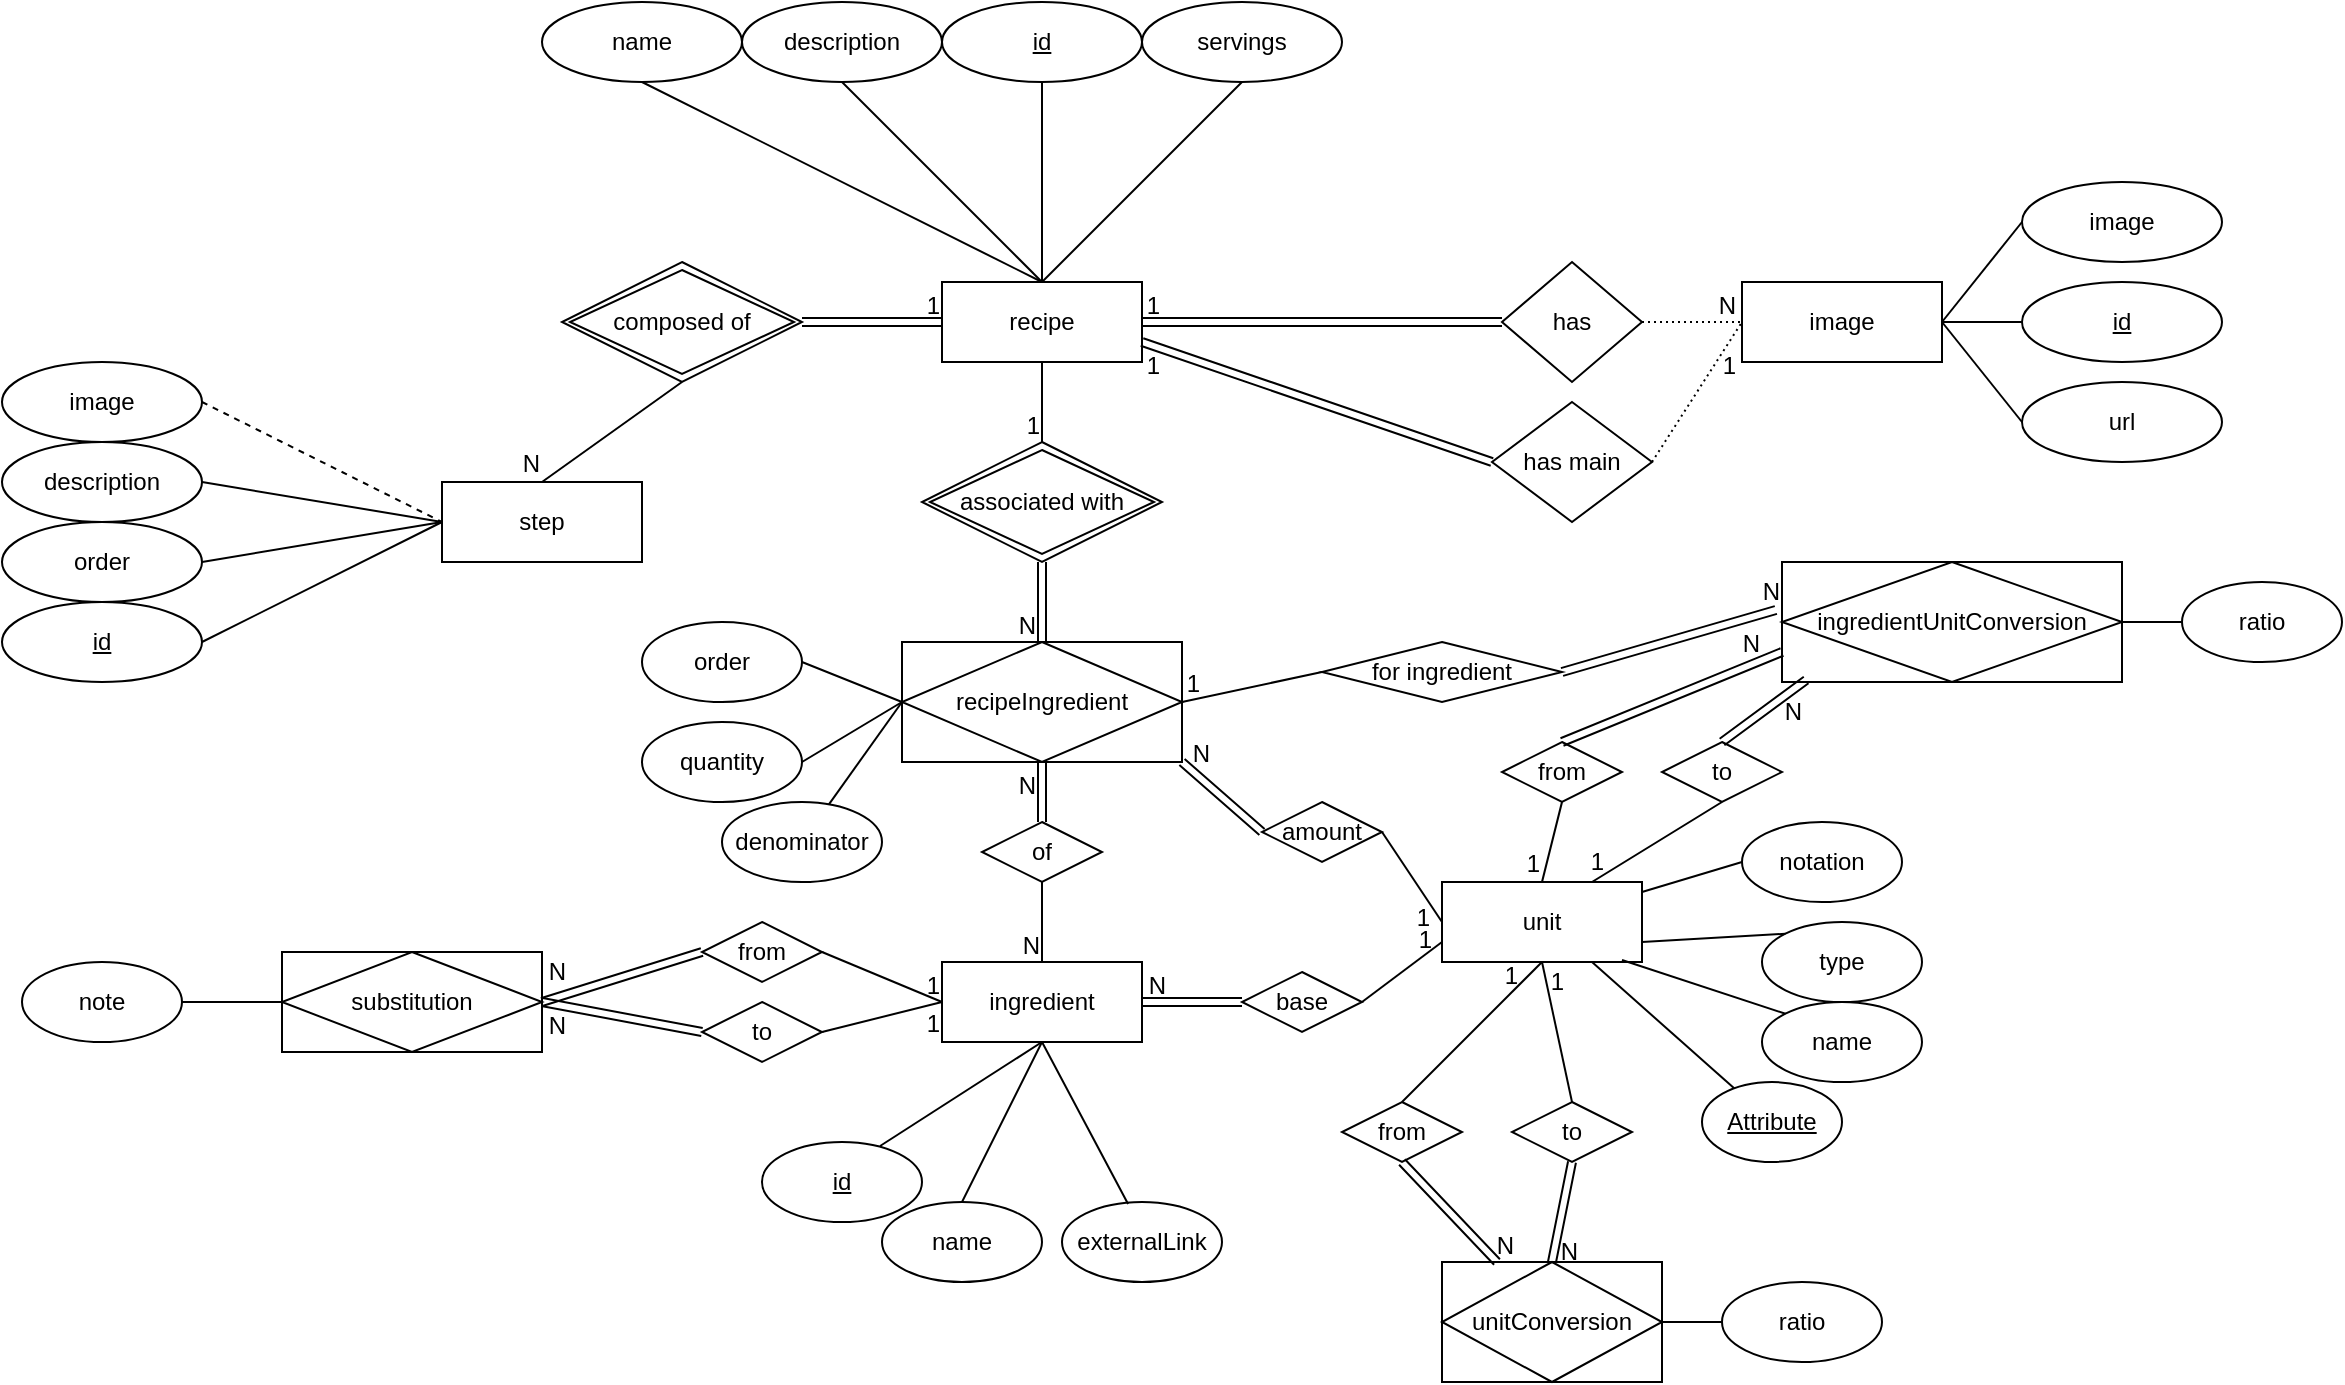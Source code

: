 <mxfile version="26.2.2">
  <diagram id="u3RRT80dR1bbB89RbjGX" name="Page-1">
    <mxGraphModel dx="1696" dy="905" grid="1" gridSize="10" guides="1" tooltips="1" connect="1" arrows="1" fold="1" page="1" pageScale="1" pageWidth="850" pageHeight="1100" math="0" shadow="0">
      <root>
        <mxCell id="0" />
        <mxCell id="1" parent="0" />
        <mxCell id="q-FQ51BrGOk8BAG4fuVD-1" value="recipe" style="whiteSpace=wrap;html=1;align=center;" parent="1" vertex="1">
          <mxGeometry x="350" y="530" width="100" height="40" as="geometry" />
        </mxCell>
        <mxCell id="q-FQ51BrGOk8BAG4fuVD-2" value="description" style="ellipse;whiteSpace=wrap;html=1;align=center;" parent="1" vertex="1">
          <mxGeometry x="250" y="390" width="100" height="40" as="geometry" />
        </mxCell>
        <mxCell id="q-FQ51BrGOk8BAG4fuVD-3" value="name" style="ellipse;whiteSpace=wrap;html=1;align=center;" parent="1" vertex="1">
          <mxGeometry x="150" y="390" width="100" height="40" as="geometry" />
        </mxCell>
        <mxCell id="q-FQ51BrGOk8BAG4fuVD-5" value="servings" style="ellipse;whiteSpace=wrap;html=1;align=center;" parent="1" vertex="1">
          <mxGeometry x="450" y="390" width="100" height="40" as="geometry" />
        </mxCell>
        <mxCell id="q-FQ51BrGOk8BAG4fuVD-6" value="id" style="ellipse;whiteSpace=wrap;html=1;align=center;fontStyle=4;" parent="1" vertex="1">
          <mxGeometry x="350" y="390" width="100" height="40" as="geometry" />
        </mxCell>
        <mxCell id="q-FQ51BrGOk8BAG4fuVD-8" value="" style="endArrow=none;html=1;rounded=0;exitX=0.5;exitY=0;exitDx=0;exitDy=0;entryX=0.5;entryY=1;entryDx=0;entryDy=0;" parent="1" source="q-FQ51BrGOk8BAG4fuVD-1" target="q-FQ51BrGOk8BAG4fuVD-5" edge="1">
          <mxGeometry width="50" height="50" relative="1" as="geometry">
            <mxPoint x="260" y="580" as="sourcePoint" />
            <mxPoint x="310" y="530" as="targetPoint" />
            <Array as="points" />
          </mxGeometry>
        </mxCell>
        <mxCell id="q-FQ51BrGOk8BAG4fuVD-10" value="" style="endArrow=none;html=1;rounded=0;exitX=0.5;exitY=0;exitDx=0;exitDy=0;entryX=0.5;entryY=1;entryDx=0;entryDy=0;" parent="1" source="q-FQ51BrGOk8BAG4fuVD-1" target="q-FQ51BrGOk8BAG4fuVD-2" edge="1">
          <mxGeometry width="50" height="50" relative="1" as="geometry">
            <mxPoint x="230" y="590" as="sourcePoint" />
            <mxPoint x="280" y="540" as="targetPoint" />
            <Array as="points" />
          </mxGeometry>
        </mxCell>
        <mxCell id="q-FQ51BrGOk8BAG4fuVD-11" value="" style="endArrow=none;html=1;rounded=0;entryX=0.5;entryY=0;entryDx=0;entryDy=0;exitX=0.5;exitY=1;exitDx=0;exitDy=0;" parent="1" source="q-FQ51BrGOk8BAG4fuVD-3" target="q-FQ51BrGOk8BAG4fuVD-1" edge="1">
          <mxGeometry width="50" height="50" relative="1" as="geometry">
            <mxPoint x="220" y="580" as="sourcePoint" />
            <mxPoint x="270" y="530" as="targetPoint" />
            <Array as="points" />
          </mxGeometry>
        </mxCell>
        <mxCell id="q-FQ51BrGOk8BAG4fuVD-12" value="" style="endArrow=none;html=1;rounded=0;exitX=0.5;exitY=0;exitDx=0;exitDy=0;entryX=0.5;entryY=1;entryDx=0;entryDy=0;" parent="1" source="q-FQ51BrGOk8BAG4fuVD-1" target="q-FQ51BrGOk8BAG4fuVD-6" edge="1">
          <mxGeometry width="50" height="50" relative="1" as="geometry">
            <mxPoint x="275" y="540" as="sourcePoint" />
            <mxPoint x="325" y="490" as="targetPoint" />
          </mxGeometry>
        </mxCell>
        <mxCell id="q-FQ51BrGOk8BAG4fuVD-14" value="recipeIngredient" style="shape=associativeEntity;whiteSpace=wrap;html=1;align=center;" parent="1" vertex="1">
          <mxGeometry x="330" y="710" width="140" height="60" as="geometry" />
        </mxCell>
        <mxCell id="q-FQ51BrGOk8BAG4fuVD-15" value="image" style="whiteSpace=wrap;html=1;align=center;" parent="1" vertex="1">
          <mxGeometry x="750" y="530" width="100" height="40" as="geometry" />
        </mxCell>
        <mxCell id="q-FQ51BrGOk8BAG4fuVD-16" value="step" style="whiteSpace=wrap;html=1;align=center;" parent="1" vertex="1">
          <mxGeometry x="100" y="630" width="100" height="40" as="geometry" />
        </mxCell>
        <mxCell id="v2s76FwwyN8y3F1v5Ubx-1" value="has" style="shape=rhombus;perimeter=rhombusPerimeter;whiteSpace=wrap;html=1;align=center;" parent="1" vertex="1">
          <mxGeometry x="630" y="520" width="70" height="60" as="geometry" />
        </mxCell>
        <mxCell id="v2s76FwwyN8y3F1v5Ubx-2" value="associated with" style="shape=rhombus;double=1;perimeter=rhombusPerimeter;whiteSpace=wrap;html=1;align=center;" parent="1" vertex="1">
          <mxGeometry x="340" y="610" width="120" height="60" as="geometry" />
        </mxCell>
        <mxCell id="v2s76FwwyN8y3F1v5Ubx-4" value="" style="endArrow=none;html=1;rounded=0;entryX=0.5;entryY=1;entryDx=0;entryDy=0;shape=link;exitX=1;exitY=0.5;exitDx=0;exitDy=0;" parent="1" source="ayf5oY_DZqCad5na6r6D-9" edge="1">
          <mxGeometry relative="1" as="geometry">
            <mxPoint x="160" y="520" as="sourcePoint" />
            <mxPoint x="350" y="550" as="targetPoint" />
            <Array as="points" />
          </mxGeometry>
        </mxCell>
        <mxCell id="v2s76FwwyN8y3F1v5Ubx-5" value="1" style="resizable=0;html=1;whiteSpace=wrap;align=right;verticalAlign=bottom;" parent="v2s76FwwyN8y3F1v5Ubx-4" connectable="0" vertex="1">
          <mxGeometry x="1" relative="1" as="geometry" />
        </mxCell>
        <mxCell id="v2s76FwwyN8y3F1v5Ubx-7" value="" style="endArrow=none;html=1;rounded=0;exitX=0.5;exitY=1;exitDx=0;exitDy=0;entryX=0.5;entryY=0;entryDx=0;entryDy=0;" parent="1" source="ayf5oY_DZqCad5na6r6D-9" target="q-FQ51BrGOk8BAG4fuVD-16" edge="1">
          <mxGeometry relative="1" as="geometry">
            <mxPoint x="190" y="850" as="sourcePoint" />
            <mxPoint x="350" y="850" as="targetPoint" />
          </mxGeometry>
        </mxCell>
        <mxCell id="v2s76FwwyN8y3F1v5Ubx-8" value="N" style="resizable=0;html=1;whiteSpace=wrap;align=right;verticalAlign=bottom;" parent="v2s76FwwyN8y3F1v5Ubx-7" connectable="0" vertex="1">
          <mxGeometry x="1" relative="1" as="geometry">
            <mxPoint as="offset" />
          </mxGeometry>
        </mxCell>
        <mxCell id="v2s76FwwyN8y3F1v5Ubx-9" value="image" style="ellipse;whiteSpace=wrap;html=1;align=center;" parent="1" vertex="1">
          <mxGeometry x="-120" y="570" width="100" height="40" as="geometry" />
        </mxCell>
        <mxCell id="v2s76FwwyN8y3F1v5Ubx-10" value="id" style="ellipse;whiteSpace=wrap;html=1;align=center;fontStyle=4;" parent="1" vertex="1">
          <mxGeometry x="-120" y="690" width="100" height="40" as="geometry" />
        </mxCell>
        <mxCell id="v2s76FwwyN8y3F1v5Ubx-11" value="description" style="ellipse;whiteSpace=wrap;html=1;align=center;" parent="1" vertex="1">
          <mxGeometry x="-120" y="610" width="100" height="40" as="geometry" />
        </mxCell>
        <mxCell id="v2s76FwwyN8y3F1v5Ubx-12" value="order" style="ellipse;whiteSpace=wrap;html=1;align=center;" parent="1" vertex="1">
          <mxGeometry x="-120" y="650" width="100" height="40" as="geometry" />
        </mxCell>
        <mxCell id="v2s76FwwyN8y3F1v5Ubx-14" value="" style="endArrow=none;dashed=1;html=1;rounded=0;entryX=0;entryY=0.5;entryDx=0;entryDy=0;exitX=1;exitY=0.5;exitDx=0;exitDy=0;" parent="1" source="v2s76FwwyN8y3F1v5Ubx-9" target="q-FQ51BrGOk8BAG4fuVD-16" edge="1">
          <mxGeometry width="50" height="50" relative="1" as="geometry">
            <mxPoint x="-10" y="820" as="sourcePoint" />
            <mxPoint x="40" y="770" as="targetPoint" />
            <Array as="points" />
          </mxGeometry>
        </mxCell>
        <mxCell id="v2s76FwwyN8y3F1v5Ubx-15" value="" style="endArrow=none;html=1;rounded=0;entryX=0;entryY=0.5;entryDx=0;entryDy=0;exitX=1;exitY=0.5;exitDx=0;exitDy=0;" parent="1" source="v2s76FwwyN8y3F1v5Ubx-11" target="q-FQ51BrGOk8BAG4fuVD-16" edge="1">
          <mxGeometry width="50" height="50" relative="1" as="geometry">
            <mxPoint x="20" y="800" as="sourcePoint" />
            <mxPoint x="70" y="750" as="targetPoint" />
            <Array as="points" />
          </mxGeometry>
        </mxCell>
        <mxCell id="v2s76FwwyN8y3F1v5Ubx-18" value="" style="endArrow=none;html=1;rounded=0;entryX=0;entryY=0.5;entryDx=0;entryDy=0;exitX=1;exitY=0.5;exitDx=0;exitDy=0;" parent="1" source="v2s76FwwyN8y3F1v5Ubx-10" target="q-FQ51BrGOk8BAG4fuVD-16" edge="1">
          <mxGeometry width="50" height="50" relative="1" as="geometry">
            <mxPoint y="810" as="sourcePoint" />
            <mxPoint x="50" y="760" as="targetPoint" />
          </mxGeometry>
        </mxCell>
        <mxCell id="v2s76FwwyN8y3F1v5Ubx-19" value="" style="endArrow=none;html=1;rounded=0;entryX=0;entryY=0.5;entryDx=0;entryDy=0;exitX=1;exitY=0.5;exitDx=0;exitDy=0;" parent="1" source="v2s76FwwyN8y3F1v5Ubx-12" target="q-FQ51BrGOk8BAG4fuVD-16" edge="1">
          <mxGeometry width="50" height="50" relative="1" as="geometry">
            <mxPoint x="30" y="830" as="sourcePoint" />
            <mxPoint x="80" y="780" as="targetPoint" />
            <Array as="points" />
          </mxGeometry>
        </mxCell>
        <mxCell id="v2s76FwwyN8y3F1v5Ubx-20" value="" style="endArrow=none;html=1;rounded=0;exitX=0.5;exitY=1;exitDx=0;exitDy=0;entryX=0.5;entryY=0;entryDx=0;entryDy=0;" parent="1" source="q-FQ51BrGOk8BAG4fuVD-1" target="v2s76FwwyN8y3F1v5Ubx-2" edge="1">
          <mxGeometry relative="1" as="geometry">
            <mxPoint x="280" y="620" as="sourcePoint" />
            <mxPoint x="440" y="620" as="targetPoint" />
          </mxGeometry>
        </mxCell>
        <mxCell id="v2s76FwwyN8y3F1v5Ubx-21" value="1" style="resizable=0;html=1;whiteSpace=wrap;align=right;verticalAlign=bottom;" parent="v2s76FwwyN8y3F1v5Ubx-20" connectable="0" vertex="1">
          <mxGeometry x="1" relative="1" as="geometry" />
        </mxCell>
        <mxCell id="v2s76FwwyN8y3F1v5Ubx-24" value="" style="endArrow=none;html=1;rounded=0;entryX=1;entryY=0.5;entryDx=0;entryDy=0;shape=link;" parent="1" target="q-FQ51BrGOk8BAG4fuVD-1" edge="1">
          <mxGeometry relative="1" as="geometry">
            <mxPoint x="630" y="550" as="sourcePoint" />
            <mxPoint x="470" y="550" as="targetPoint" />
            <Array as="points" />
          </mxGeometry>
        </mxCell>
        <mxCell id="v2s76FwwyN8y3F1v5Ubx-25" value="1" style="resizable=0;html=1;whiteSpace=wrap;align=right;verticalAlign=bottom;" parent="v2s76FwwyN8y3F1v5Ubx-24" connectable="0" vertex="1">
          <mxGeometry x="1" relative="1" as="geometry">
            <mxPoint x="10" as="offset" />
          </mxGeometry>
        </mxCell>
        <mxCell id="v2s76FwwyN8y3F1v5Ubx-28" value="" style="endArrow=none;html=1;rounded=0;dashed=1;dashPattern=1 2;exitX=1;exitY=0.5;exitDx=0;exitDy=0;entryX=0;entryY=0.5;entryDx=0;entryDy=0;" parent="1" source="v2s76FwwyN8y3F1v5Ubx-1" target="q-FQ51BrGOk8BAG4fuVD-15" edge="1">
          <mxGeometry relative="1" as="geometry">
            <mxPoint x="520" y="830" as="sourcePoint" />
            <mxPoint x="680" y="830" as="targetPoint" />
          </mxGeometry>
        </mxCell>
        <mxCell id="v2s76FwwyN8y3F1v5Ubx-29" value="N" style="resizable=0;html=1;whiteSpace=wrap;align=right;verticalAlign=bottom;" parent="v2s76FwwyN8y3F1v5Ubx-28" connectable="0" vertex="1">
          <mxGeometry x="1" relative="1" as="geometry">
            <mxPoint x="-2" as="offset" />
          </mxGeometry>
        </mxCell>
        <mxCell id="v2s76FwwyN8y3F1v5Ubx-30" value="" style="endArrow=none;html=1;rounded=0;exitX=0.5;exitY=1;exitDx=0;exitDy=0;entryX=0.5;entryY=0;entryDx=0;entryDy=0;shape=link;" parent="1" source="v2s76FwwyN8y3F1v5Ubx-2" target="q-FQ51BrGOk8BAG4fuVD-14" edge="1">
          <mxGeometry relative="1" as="geometry">
            <mxPoint x="330" y="830" as="sourcePoint" />
            <mxPoint x="490" y="830" as="targetPoint" />
          </mxGeometry>
        </mxCell>
        <mxCell id="v2s76FwwyN8y3F1v5Ubx-31" value="N" style="resizable=0;html=1;whiteSpace=wrap;align=right;verticalAlign=bottom;" parent="v2s76FwwyN8y3F1v5Ubx-30" connectable="0" vertex="1">
          <mxGeometry x="1" relative="1" as="geometry">
            <mxPoint x="-2" as="offset" />
          </mxGeometry>
        </mxCell>
        <mxCell id="v2s76FwwyN8y3F1v5Ubx-32" value="image" style="ellipse;whiteSpace=wrap;html=1;align=center;" parent="1" vertex="1">
          <mxGeometry x="890" y="480" width="100" height="40" as="geometry" />
        </mxCell>
        <mxCell id="v2s76FwwyN8y3F1v5Ubx-33" value="id" style="ellipse;whiteSpace=wrap;html=1;align=center;fontStyle=4;" parent="1" vertex="1">
          <mxGeometry x="890" y="530" width="100" height="40" as="geometry" />
        </mxCell>
        <mxCell id="v2s76FwwyN8y3F1v5Ubx-34" value="url" style="ellipse;whiteSpace=wrap;html=1;align=center;" parent="1" vertex="1">
          <mxGeometry x="890" y="580" width="100" height="40" as="geometry" />
        </mxCell>
        <mxCell id="v2s76FwwyN8y3F1v5Ubx-42" value="" style="endArrow=none;html=1;rounded=0;exitX=1;exitY=0.5;exitDx=0;exitDy=0;entryX=0;entryY=0.5;entryDx=0;entryDy=0;" parent="1" source="q-FQ51BrGOk8BAG4fuVD-15" target="v2s76FwwyN8y3F1v5Ubx-33" edge="1">
          <mxGeometry width="50" height="50" relative="1" as="geometry">
            <mxPoint x="750" y="760" as="sourcePoint" />
            <mxPoint x="800" y="710" as="targetPoint" />
          </mxGeometry>
        </mxCell>
        <mxCell id="v2s76FwwyN8y3F1v5Ubx-44" value="" style="endArrow=none;html=1;rounded=0;exitX=1;exitY=0.5;exitDx=0;exitDy=0;entryX=0;entryY=0.5;entryDx=0;entryDy=0;" parent="1" source="q-FQ51BrGOk8BAG4fuVD-15" target="v2s76FwwyN8y3F1v5Ubx-34" edge="1">
          <mxGeometry width="50" height="50" relative="1" as="geometry">
            <mxPoint x="750" y="670" as="sourcePoint" />
            <mxPoint x="800" y="620" as="targetPoint" />
            <Array as="points" />
          </mxGeometry>
        </mxCell>
        <mxCell id="v2s76FwwyN8y3F1v5Ubx-45" value="" style="endArrow=none;html=1;rounded=0;exitX=1;exitY=0.5;exitDx=0;exitDy=0;entryX=0;entryY=0.5;entryDx=0;entryDy=0;" parent="1" source="q-FQ51BrGOk8BAG4fuVD-15" target="v2s76FwwyN8y3F1v5Ubx-32" edge="1">
          <mxGeometry width="50" height="50" relative="1" as="geometry">
            <mxPoint x="730" y="665" as="sourcePoint" />
            <mxPoint x="780" y="615" as="targetPoint" />
            <Array as="points" />
          </mxGeometry>
        </mxCell>
        <mxCell id="ayf5oY_DZqCad5na6r6D-1" value="has main" style="shape=rhombus;perimeter=rhombusPerimeter;whiteSpace=wrap;html=1;align=center;" parent="1" vertex="1">
          <mxGeometry x="625" y="590" width="80" height="60" as="geometry" />
        </mxCell>
        <mxCell id="ayf5oY_DZqCad5na6r6D-2" value="" style="endArrow=none;html=1;rounded=0;entryX=1;entryY=0.75;entryDx=0;entryDy=0;exitX=0;exitY=0.5;exitDx=0;exitDy=0;shape=link;" parent="1" source="ayf5oY_DZqCad5na6r6D-1" target="q-FQ51BrGOk8BAG4fuVD-1" edge="1">
          <mxGeometry relative="1" as="geometry">
            <mxPoint x="660" y="620" as="sourcePoint" />
            <mxPoint x="460" y="560" as="targetPoint" />
            <Array as="points" />
          </mxGeometry>
        </mxCell>
        <mxCell id="ayf5oY_DZqCad5na6r6D-3" value="1" style="resizable=0;html=1;whiteSpace=wrap;align=right;verticalAlign=bottom;" parent="ayf5oY_DZqCad5na6r6D-2" connectable="0" vertex="1">
          <mxGeometry x="1" relative="1" as="geometry">
            <mxPoint x="10" y="20" as="offset" />
          </mxGeometry>
        </mxCell>
        <mxCell id="ayf5oY_DZqCad5na6r6D-5" value="" style="endArrow=none;html=1;rounded=0;dashed=1;dashPattern=1 2;exitX=1;exitY=0.5;exitDx=0;exitDy=0;entryX=0;entryY=0.5;entryDx=0;entryDy=0;" parent="1" source="ayf5oY_DZqCad5na6r6D-1" target="q-FQ51BrGOk8BAG4fuVD-15" edge="1">
          <mxGeometry relative="1" as="geometry">
            <mxPoint x="660" y="680" as="sourcePoint" />
            <mxPoint x="660" y="730" as="targetPoint" />
            <Array as="points" />
          </mxGeometry>
        </mxCell>
        <mxCell id="ayf5oY_DZqCad5na6r6D-6" value="1" style="resizable=0;html=1;whiteSpace=wrap;align=right;verticalAlign=bottom;" parent="ayf5oY_DZqCad5na6r6D-5" connectable="0" vertex="1">
          <mxGeometry x="1" relative="1" as="geometry">
            <mxPoint x="-1" y="30" as="offset" />
          </mxGeometry>
        </mxCell>
        <mxCell id="ayf5oY_DZqCad5na6r6D-8" value="ingredient" style="whiteSpace=wrap;html=1;align=center;" parent="1" vertex="1">
          <mxGeometry x="350" y="870" width="100" height="40" as="geometry" />
        </mxCell>
        <mxCell id="ayf5oY_DZqCad5na6r6D-9" value="composed of" style="shape=rhombus;double=1;perimeter=rhombusPerimeter;whiteSpace=wrap;html=1;align=center;" parent="1" vertex="1">
          <mxGeometry x="160" y="520" width="120" height="60" as="geometry" />
        </mxCell>
        <mxCell id="ayf5oY_DZqCad5na6r6D-10" value="substitution" style="shape=associativeEntity;whiteSpace=wrap;html=1;align=center;" parent="1" vertex="1">
          <mxGeometry x="20" y="865" width="130" height="50" as="geometry" />
        </mxCell>
        <mxCell id="ayf5oY_DZqCad5na6r6D-11" value="" style="endArrow=none;html=1;rounded=0;entryX=0.5;entryY=0;entryDx=0;entryDy=0;exitX=0.5;exitY=1;exitDx=0;exitDy=0;" parent="1" source="ayf5oY_DZqCad5na6r6D-13" target="ayf5oY_DZqCad5na6r6D-8" edge="1">
          <mxGeometry relative="1" as="geometry">
            <mxPoint x="400" y="830" as="sourcePoint" />
            <mxPoint x="399.5" y="830" as="targetPoint" />
          </mxGeometry>
        </mxCell>
        <mxCell id="ayf5oY_DZqCad5na6r6D-12" value="N" style="resizable=0;html=1;whiteSpace=wrap;align=right;verticalAlign=bottom;" parent="ayf5oY_DZqCad5na6r6D-11" connectable="0" vertex="1">
          <mxGeometry x="1" relative="1" as="geometry" />
        </mxCell>
        <mxCell id="ayf5oY_DZqCad5na6r6D-13" value="of" style="shape=rhombus;perimeter=rhombusPerimeter;whiteSpace=wrap;html=1;align=center;" parent="1" vertex="1">
          <mxGeometry x="370" y="800" width="60" height="30" as="geometry" />
        </mxCell>
        <mxCell id="ayf5oY_DZqCad5na6r6D-14" value="" style="endArrow=none;html=1;rounded=0;shape=link;exitX=0.5;exitY=1;exitDx=0;exitDy=0;entryX=0.5;entryY=0;entryDx=0;entryDy=0;" parent="1" source="q-FQ51BrGOk8BAG4fuVD-14" target="ayf5oY_DZqCad5na6r6D-13" edge="1">
          <mxGeometry relative="1" as="geometry">
            <mxPoint x="460.003" y="769.998" as="sourcePoint" />
            <mxPoint x="546.96" y="926.52" as="targetPoint" />
          </mxGeometry>
        </mxCell>
        <mxCell id="ayf5oY_DZqCad5na6r6D-15" value="N" style="resizable=0;html=1;whiteSpace=wrap;align=right;verticalAlign=bottom;" parent="ayf5oY_DZqCad5na6r6D-14" connectable="0" vertex="1">
          <mxGeometry x="1" relative="1" as="geometry">
            <mxPoint x="-2" y="-10" as="offset" />
          </mxGeometry>
        </mxCell>
        <mxCell id="ayf5oY_DZqCad5na6r6D-16" value="from" style="shape=rhombus;perimeter=rhombusPerimeter;whiteSpace=wrap;html=1;align=center;" parent="1" vertex="1">
          <mxGeometry x="230" y="850" width="60" height="30" as="geometry" />
        </mxCell>
        <mxCell id="ayf5oY_DZqCad5na6r6D-17" value="to" style="shape=rhombus;perimeter=rhombusPerimeter;whiteSpace=wrap;html=1;align=center;" parent="1" vertex="1">
          <mxGeometry x="230" y="890" width="60" height="30" as="geometry" />
        </mxCell>
        <mxCell id="ayf5oY_DZqCad5na6r6D-18" value="" style="endArrow=none;html=1;rounded=0;entryX=0;entryY=0.5;entryDx=0;entryDy=0;exitX=1;exitY=0.5;exitDx=0;exitDy=0;" parent="1" source="ayf5oY_DZqCad5na6r6D-16" target="ayf5oY_DZqCad5na6r6D-8" edge="1">
          <mxGeometry relative="1" as="geometry">
            <mxPoint x="410" y="840" as="sourcePoint" />
            <mxPoint x="410" y="880" as="targetPoint" />
          </mxGeometry>
        </mxCell>
        <mxCell id="ayf5oY_DZqCad5na6r6D-19" value="1" style="resizable=0;html=1;whiteSpace=wrap;align=right;verticalAlign=bottom;" parent="ayf5oY_DZqCad5na6r6D-18" connectable="0" vertex="1">
          <mxGeometry x="1" relative="1" as="geometry" />
        </mxCell>
        <mxCell id="ayf5oY_DZqCad5na6r6D-20" value="" style="endArrow=none;html=1;rounded=0;exitX=1;exitY=0.5;exitDx=0;exitDy=0;" parent="1" source="ayf5oY_DZqCad5na6r6D-17" edge="1">
          <mxGeometry relative="1" as="geometry">
            <mxPoint x="300" y="875" as="sourcePoint" />
            <mxPoint x="350" y="890" as="targetPoint" />
          </mxGeometry>
        </mxCell>
        <mxCell id="ayf5oY_DZqCad5na6r6D-21" value="1" style="resizable=0;html=1;whiteSpace=wrap;align=right;verticalAlign=bottom;" parent="ayf5oY_DZqCad5na6r6D-20" connectable="0" vertex="1">
          <mxGeometry x="1" relative="1" as="geometry">
            <mxPoint y="20" as="offset" />
          </mxGeometry>
        </mxCell>
        <mxCell id="ayf5oY_DZqCad5na6r6D-22" value="" style="endArrow=none;html=1;rounded=0;entryX=1;entryY=0.5;entryDx=0;entryDy=0;exitX=0;exitY=0.5;exitDx=0;exitDy=0;shape=link;" parent="1" source="ayf5oY_DZqCad5na6r6D-16" target="ayf5oY_DZqCad5na6r6D-10" edge="1">
          <mxGeometry relative="1" as="geometry">
            <mxPoint x="300" y="875" as="sourcePoint" />
            <mxPoint x="360" y="900" as="targetPoint" />
          </mxGeometry>
        </mxCell>
        <mxCell id="ayf5oY_DZqCad5na6r6D-23" value="N" style="resizable=0;html=1;whiteSpace=wrap;align=right;verticalAlign=bottom;" parent="ayf5oY_DZqCad5na6r6D-22" connectable="0" vertex="1">
          <mxGeometry x="1" relative="1" as="geometry">
            <mxPoint x="14" y="-7" as="offset" />
          </mxGeometry>
        </mxCell>
        <mxCell id="ayf5oY_DZqCad5na6r6D-24" value="" style="endArrow=none;html=1;rounded=0;entryX=1;entryY=0.5;entryDx=0;entryDy=0;exitX=0;exitY=0.5;exitDx=0;exitDy=0;shape=link;" parent="1" source="ayf5oY_DZqCad5na6r6D-17" target="ayf5oY_DZqCad5na6r6D-10" edge="1">
          <mxGeometry relative="1" as="geometry">
            <mxPoint x="240" y="875" as="sourcePoint" />
            <mxPoint x="160" y="900" as="targetPoint" />
          </mxGeometry>
        </mxCell>
        <mxCell id="ayf5oY_DZqCad5na6r6D-25" value="N" style="resizable=0;html=1;whiteSpace=wrap;align=right;verticalAlign=bottom;" parent="ayf5oY_DZqCad5na6r6D-24" connectable="0" vertex="1">
          <mxGeometry x="1" relative="1" as="geometry">
            <mxPoint x="14" y="21" as="offset" />
          </mxGeometry>
        </mxCell>
        <mxCell id="ayf5oY_DZqCad5na6r6D-27" value="unit" style="whiteSpace=wrap;html=1;align=center;" parent="1" vertex="1">
          <mxGeometry x="600" y="830" width="100" height="40" as="geometry" />
        </mxCell>
        <mxCell id="ayf5oY_DZqCad5na6r6D-28" value="" style="endArrow=none;html=1;rounded=0;entryX=0;entryY=0.5;entryDx=0;entryDy=0;exitX=1;exitY=0.5;exitDx=0;exitDy=0;" parent="1" source="ayf5oY_DZqCad5na6r6D-30" target="ayf5oY_DZqCad5na6r6D-27" edge="1">
          <mxGeometry relative="1" as="geometry">
            <mxPoint x="530" y="830" as="sourcePoint" />
            <mxPoint x="530" y="870" as="targetPoint" />
          </mxGeometry>
        </mxCell>
        <mxCell id="ayf5oY_DZqCad5na6r6D-29" value="1" style="resizable=0;html=1;whiteSpace=wrap;align=right;verticalAlign=bottom;" parent="ayf5oY_DZqCad5na6r6D-28" connectable="0" vertex="1">
          <mxGeometry x="1" relative="1" as="geometry">
            <mxPoint x="-4" y="7" as="offset" />
          </mxGeometry>
        </mxCell>
        <mxCell id="ayf5oY_DZqCad5na6r6D-30" value="amount" style="shape=rhombus;perimeter=rhombusPerimeter;whiteSpace=wrap;html=1;align=center;" parent="1" vertex="1">
          <mxGeometry x="510" y="790" width="60" height="30" as="geometry" />
        </mxCell>
        <mxCell id="ayf5oY_DZqCad5na6r6D-31" value="" style="endArrow=none;html=1;rounded=0;shape=link;exitX=1;exitY=1;exitDx=0;exitDy=0;entryX=0;entryY=0.5;entryDx=0;entryDy=0;" parent="1" source="q-FQ51BrGOk8BAG4fuVD-14" target="ayf5oY_DZqCad5na6r6D-30" edge="1">
          <mxGeometry relative="1" as="geometry">
            <mxPoint x="530" y="770" as="sourcePoint" />
            <mxPoint x="676.96" y="926.52" as="targetPoint" />
          </mxGeometry>
        </mxCell>
        <mxCell id="ayf5oY_DZqCad5na6r6D-32" value="N" style="resizable=0;html=1;whiteSpace=wrap;align=right;verticalAlign=bottom;" parent="ayf5oY_DZqCad5na6r6D-31" connectable="0" vertex="1">
          <mxGeometry x="1" relative="1" as="geometry">
            <mxPoint x="-24" y="-30" as="offset" />
          </mxGeometry>
        </mxCell>
        <mxCell id="ayf5oY_DZqCad5na6r6D-34" value="base" style="shape=rhombus;perimeter=rhombusPerimeter;whiteSpace=wrap;html=1;align=center;" parent="1" vertex="1">
          <mxGeometry x="500" y="875" width="60" height="30" as="geometry" />
        </mxCell>
        <mxCell id="ayf5oY_DZqCad5na6r6D-35" value="" style="endArrow=none;html=1;rounded=0;shape=link;exitX=1;exitY=0.5;exitDx=0;exitDy=0;entryX=0;entryY=0.5;entryDx=0;entryDy=0;" parent="1" source="ayf5oY_DZqCad5na6r6D-8" target="ayf5oY_DZqCad5na6r6D-34" edge="1">
          <mxGeometry relative="1" as="geometry">
            <mxPoint x="480" y="780" as="sourcePoint" />
            <mxPoint x="520" y="815" as="targetPoint" />
          </mxGeometry>
        </mxCell>
        <mxCell id="ayf5oY_DZqCad5na6r6D-36" value="N" style="resizable=0;html=1;whiteSpace=wrap;align=right;verticalAlign=bottom;" parent="ayf5oY_DZqCad5na6r6D-35" connectable="0" vertex="1">
          <mxGeometry x="1" relative="1" as="geometry">
            <mxPoint x="-37" as="offset" />
          </mxGeometry>
        </mxCell>
        <mxCell id="ayf5oY_DZqCad5na6r6D-37" value="" style="endArrow=none;html=1;rounded=0;entryX=0;entryY=0.75;entryDx=0;entryDy=0;exitX=1;exitY=0.5;exitDx=0;exitDy=0;" parent="1" source="ayf5oY_DZqCad5na6r6D-34" target="ayf5oY_DZqCad5na6r6D-27" edge="1">
          <mxGeometry relative="1" as="geometry">
            <mxPoint x="580" y="875" as="sourcePoint" />
            <mxPoint x="610" y="920" as="targetPoint" />
          </mxGeometry>
        </mxCell>
        <mxCell id="ayf5oY_DZqCad5na6r6D-38" value="1" style="resizable=0;html=1;whiteSpace=wrap;align=right;verticalAlign=bottom;" parent="ayf5oY_DZqCad5na6r6D-37" connectable="0" vertex="1">
          <mxGeometry x="1" relative="1" as="geometry">
            <mxPoint x="-4" y="7" as="offset" />
          </mxGeometry>
        </mxCell>
        <mxCell id="ayf5oY_DZqCad5na6r6D-39" value="unitConversion" style="shape=associativeEntity;whiteSpace=wrap;html=1;align=center;" parent="1" vertex="1">
          <mxGeometry x="600" y="1020" width="110" height="60" as="geometry" />
        </mxCell>
        <mxCell id="ayf5oY_DZqCad5na6r6D-40" value="ingredientUnitConversion" style="shape=associativeEntity;whiteSpace=wrap;html=1;align=center;" parent="1" vertex="1">
          <mxGeometry x="770" y="670" width="170" height="60" as="geometry" />
        </mxCell>
        <mxCell id="ayf5oY_DZqCad5na6r6D-41" value="id" style="ellipse;whiteSpace=wrap;html=1;align=center;fontStyle=4;" parent="1" vertex="1">
          <mxGeometry x="260" y="960" width="80" height="40" as="geometry" />
        </mxCell>
        <mxCell id="ayf5oY_DZqCad5na6r6D-45" value="name" style="ellipse;whiteSpace=wrap;html=1;align=center;" parent="1" vertex="1">
          <mxGeometry x="320" y="990" width="80" height="40" as="geometry" />
        </mxCell>
        <mxCell id="ayf5oY_DZqCad5na6r6D-46" value="externalLink" style="ellipse;whiteSpace=wrap;html=1;align=center;" parent="1" vertex="1">
          <mxGeometry x="410" y="990" width="80" height="40" as="geometry" />
        </mxCell>
        <mxCell id="ayf5oY_DZqCad5na6r6D-47" value="notation" style="ellipse;whiteSpace=wrap;html=1;align=center;" parent="1" vertex="1">
          <mxGeometry x="750" y="800" width="80" height="40" as="geometry" />
        </mxCell>
        <mxCell id="ayf5oY_DZqCad5na6r6D-48" value="" style="endArrow=none;html=1;rounded=0;exitX=0.738;exitY=0.05;exitDx=0;exitDy=0;exitPerimeter=0;entryX=0.5;entryY=1;entryDx=0;entryDy=0;" parent="1" source="ayf5oY_DZqCad5na6r6D-41" target="ayf5oY_DZqCad5na6r6D-8" edge="1">
          <mxGeometry relative="1" as="geometry">
            <mxPoint x="380" y="800" as="sourcePoint" />
            <mxPoint x="540" y="800" as="targetPoint" />
          </mxGeometry>
        </mxCell>
        <mxCell id="ayf5oY_DZqCad5na6r6D-49" value="" style="endArrow=none;html=1;rounded=0;exitX=0.5;exitY=0;exitDx=0;exitDy=0;entryX=0.5;entryY=1;entryDx=0;entryDy=0;" parent="1" source="ayf5oY_DZqCad5na6r6D-45" target="ayf5oY_DZqCad5na6r6D-8" edge="1">
          <mxGeometry relative="1" as="geometry">
            <mxPoint x="329" y="972" as="sourcePoint" />
            <mxPoint x="385" y="920" as="targetPoint" />
          </mxGeometry>
        </mxCell>
        <mxCell id="ayf5oY_DZqCad5na6r6D-50" value="" style="endArrow=none;html=1;rounded=0;exitX=0.413;exitY=0.025;exitDx=0;exitDy=0;entryX=0.5;entryY=1;entryDx=0;entryDy=0;exitPerimeter=0;" parent="1" source="ayf5oY_DZqCad5na6r6D-46" target="ayf5oY_DZqCad5na6r6D-8" edge="1">
          <mxGeometry relative="1" as="geometry">
            <mxPoint x="370" y="1000" as="sourcePoint" />
            <mxPoint x="410" y="920" as="targetPoint" />
          </mxGeometry>
        </mxCell>
        <mxCell id="ayf5oY_DZqCad5na6r6D-51" value="" style="endArrow=none;html=1;rounded=0;exitX=0;exitY=0.5;exitDx=0;exitDy=0;" parent="1" source="ayf5oY_DZqCad5na6r6D-47" target="ayf5oY_DZqCad5na6r6D-27" edge="1">
          <mxGeometry relative="1" as="geometry">
            <mxPoint x="703" y="876" as="sourcePoint" />
            <mxPoint x="650" y="765" as="targetPoint" />
          </mxGeometry>
        </mxCell>
        <mxCell id="ayf5oY_DZqCad5na6r6D-52" value="type" style="ellipse;whiteSpace=wrap;html=1;align=center;" parent="1" vertex="1">
          <mxGeometry x="760" y="850" width="80" height="40" as="geometry" />
        </mxCell>
        <mxCell id="ayf5oY_DZqCad5na6r6D-53" value="name" style="ellipse;whiteSpace=wrap;html=1;align=center;" parent="1" vertex="1">
          <mxGeometry x="760" y="890" width="80" height="40" as="geometry" />
        </mxCell>
        <mxCell id="ayf5oY_DZqCad5na6r6D-54" value="" style="endArrow=none;html=1;rounded=0;exitX=0;exitY=0;exitDx=0;exitDy=0;entryX=1;entryY=0.75;entryDx=0;entryDy=0;" parent="1" source="ayf5oY_DZqCad5na6r6D-52" target="ayf5oY_DZqCad5na6r6D-27" edge="1">
          <mxGeometry relative="1" as="geometry">
            <mxPoint x="740" y="865" as="sourcePoint" />
            <mxPoint x="700" y="850" as="targetPoint" />
          </mxGeometry>
        </mxCell>
        <mxCell id="ayf5oY_DZqCad5na6r6D-55" value="" style="endArrow=none;html=1;rounded=0;exitX=0;exitY=0;exitDx=0;exitDy=0;entryX=0.9;entryY=0.975;entryDx=0;entryDy=0;entryPerimeter=0;" parent="1" source="ayf5oY_DZqCad5na6r6D-53" target="ayf5oY_DZqCad5na6r6D-27" edge="1">
          <mxGeometry relative="1" as="geometry">
            <mxPoint x="752" y="896" as="sourcePoint" />
            <mxPoint x="710" y="860" as="targetPoint" />
          </mxGeometry>
        </mxCell>
        <mxCell id="ayf5oY_DZqCad5na6r6D-56" value="Attribute" style="ellipse;whiteSpace=wrap;html=1;align=center;fontStyle=4;" parent="1" vertex="1">
          <mxGeometry x="730" y="930" width="70" height="40" as="geometry" />
        </mxCell>
        <mxCell id="ayf5oY_DZqCad5na6r6D-57" value="" style="endArrow=none;html=1;rounded=0;entryX=0.75;entryY=1;entryDx=0;entryDy=0;" parent="1" source="ayf5oY_DZqCad5na6r6D-56" target="ayf5oY_DZqCad5na6r6D-27" edge="1">
          <mxGeometry relative="1" as="geometry">
            <mxPoint x="752" y="942" as="sourcePoint" />
            <mxPoint x="700" y="879" as="targetPoint" />
          </mxGeometry>
        </mxCell>
        <mxCell id="ayf5oY_DZqCad5na6r6D-58" value="ratio" style="ellipse;whiteSpace=wrap;html=1;align=center;" parent="1" vertex="1">
          <mxGeometry x="740" y="1030" width="80" height="40" as="geometry" />
        </mxCell>
        <mxCell id="ayf5oY_DZqCad5na6r6D-59" value="" style="endArrow=none;html=1;rounded=0;entryX=1;entryY=0.5;entryDx=0;entryDy=0;" parent="1" source="ayf5oY_DZqCad5na6r6D-58" target="ayf5oY_DZqCad5na6r6D-39" edge="1">
          <mxGeometry relative="1" as="geometry">
            <mxPoint x="748" y="936" as="sourcePoint" />
            <mxPoint x="735" y="880" as="targetPoint" />
          </mxGeometry>
        </mxCell>
        <mxCell id="ayf5oY_DZqCad5na6r6D-60" value="from" style="shape=rhombus;perimeter=rhombusPerimeter;whiteSpace=wrap;html=1;align=center;" parent="1" vertex="1">
          <mxGeometry x="550" y="940" width="60" height="30" as="geometry" />
        </mxCell>
        <mxCell id="ayf5oY_DZqCad5na6r6D-61" value="to" style="shape=rhombus;perimeter=rhombusPerimeter;whiteSpace=wrap;html=1;align=center;" parent="1" vertex="1">
          <mxGeometry x="635" y="940" width="60" height="30" as="geometry" />
        </mxCell>
        <mxCell id="ayf5oY_DZqCad5na6r6D-62" value="" style="endArrow=none;html=1;rounded=0;entryX=0.5;entryY=1;entryDx=0;entryDy=0;exitX=0.5;exitY=0;exitDx=0;exitDy=0;" parent="1" source="ayf5oY_DZqCad5na6r6D-60" target="ayf5oY_DZqCad5na6r6D-27" edge="1">
          <mxGeometry relative="1" as="geometry">
            <mxPoint x="730" y="910" as="sourcePoint" />
            <mxPoint x="670" y="960" as="targetPoint" />
          </mxGeometry>
        </mxCell>
        <mxCell id="ayf5oY_DZqCad5na6r6D-63" value="1" style="resizable=0;html=1;whiteSpace=wrap;align=right;verticalAlign=bottom;" parent="ayf5oY_DZqCad5na6r6D-62" connectable="0" vertex="1">
          <mxGeometry x="1" relative="1" as="geometry">
            <mxPoint x="-11" y="16" as="offset" />
          </mxGeometry>
        </mxCell>
        <mxCell id="ayf5oY_DZqCad5na6r6D-64" value="" style="endArrow=none;html=1;rounded=0;exitX=0.5;exitY=0;exitDx=0;exitDy=0;entryX=0.5;entryY=1;entryDx=0;entryDy=0;" parent="1" source="ayf5oY_DZqCad5na6r6D-61" target="ayf5oY_DZqCad5na6r6D-27" edge="1">
          <mxGeometry relative="1" as="geometry">
            <mxPoint x="620" y="945" as="sourcePoint" />
            <mxPoint x="670" y="960" as="targetPoint" />
            <Array as="points" />
          </mxGeometry>
        </mxCell>
        <mxCell id="ayf5oY_DZqCad5na6r6D-65" value="1" style="resizable=0;html=1;whiteSpace=wrap;align=right;verticalAlign=bottom;" parent="ayf5oY_DZqCad5na6r6D-64" connectable="0" vertex="1">
          <mxGeometry x="1" relative="1" as="geometry">
            <mxPoint x="12" y="18" as="offset" />
          </mxGeometry>
        </mxCell>
        <mxCell id="ayf5oY_DZqCad5na6r6D-66" value="" style="endArrow=none;html=1;rounded=0;entryX=0.25;entryY=0;entryDx=0;entryDy=0;exitX=0.5;exitY=1;exitDx=0;exitDy=0;shape=link;" parent="1" source="ayf5oY_DZqCad5na6r6D-60" target="ayf5oY_DZqCad5na6r6D-39" edge="1">
          <mxGeometry relative="1" as="geometry">
            <mxPoint x="620" y="945" as="sourcePoint" />
            <mxPoint x="470" y="960" as="targetPoint" />
          </mxGeometry>
        </mxCell>
        <mxCell id="ayf5oY_DZqCad5na6r6D-67" value="N" style="resizable=0;html=1;whiteSpace=wrap;align=right;verticalAlign=bottom;" parent="ayf5oY_DZqCad5na6r6D-66" connectable="0" vertex="1">
          <mxGeometry x="1" relative="1" as="geometry">
            <mxPoint x="10" as="offset" />
          </mxGeometry>
        </mxCell>
        <mxCell id="ayf5oY_DZqCad5na6r6D-68" value="" style="endArrow=none;html=1;rounded=0;entryX=0.5;entryY=0;entryDx=0;entryDy=0;exitX=0.5;exitY=1;exitDx=0;exitDy=0;shape=link;" parent="1" source="ayf5oY_DZqCad5na6r6D-61" target="ayf5oY_DZqCad5na6r6D-39" edge="1">
          <mxGeometry relative="1" as="geometry">
            <mxPoint x="560" y="945" as="sourcePoint" />
            <mxPoint x="470" y="960" as="targetPoint" />
          </mxGeometry>
        </mxCell>
        <mxCell id="ayf5oY_DZqCad5na6r6D-69" value="N" style="resizable=0;html=1;whiteSpace=wrap;align=right;verticalAlign=bottom;" parent="ayf5oY_DZqCad5na6r6D-68" connectable="0" vertex="1">
          <mxGeometry x="1" relative="1" as="geometry">
            <mxPoint x="15" y="3" as="offset" />
          </mxGeometry>
        </mxCell>
        <mxCell id="ayf5oY_DZqCad5na6r6D-72" value="note" style="ellipse;whiteSpace=wrap;html=1;align=center;" parent="1" vertex="1">
          <mxGeometry x="-110" y="870" width="80" height="40" as="geometry" />
        </mxCell>
        <mxCell id="ayf5oY_DZqCad5na6r6D-73" value="" style="endArrow=none;html=1;rounded=0;exitX=1;exitY=0.5;exitDx=0;exitDy=0;entryX=0;entryY=0.5;entryDx=0;entryDy=0;" parent="1" source="ayf5oY_DZqCad5na6r6D-72" target="ayf5oY_DZqCad5na6r6D-10" edge="1">
          <mxGeometry relative="1" as="geometry">
            <mxPoint x="-70" y="980" as="sourcePoint" />
            <mxPoint x="11" y="928" as="targetPoint" />
          </mxGeometry>
        </mxCell>
        <mxCell id="ayf5oY_DZqCad5na6r6D-74" value="for ingredient" style="shape=rhombus;perimeter=rhombusPerimeter;whiteSpace=wrap;html=1;align=center;" parent="1" vertex="1">
          <mxGeometry x="540" y="710" width="120" height="30" as="geometry" />
        </mxCell>
        <mxCell id="ayf5oY_DZqCad5na6r6D-75" value="to" style="shape=rhombus;perimeter=rhombusPerimeter;whiteSpace=wrap;html=1;align=center;" parent="1" vertex="1">
          <mxGeometry x="710" y="760" width="60" height="30" as="geometry" />
        </mxCell>
        <mxCell id="ayf5oY_DZqCad5na6r6D-76" value="" style="endArrow=none;html=1;rounded=0;entryX=-0.018;entryY=0.4;entryDx=0;entryDy=0;exitX=1;exitY=0.5;exitDx=0;exitDy=0;shape=link;entryPerimeter=0;" parent="1" source="ayf5oY_DZqCad5na6r6D-74" target="ayf5oY_DZqCad5na6r6D-40" edge="1">
          <mxGeometry relative="1" as="geometry">
            <mxPoint x="690" y="685" as="sourcePoint" />
            <mxPoint x="728" y="725" as="targetPoint" />
          </mxGeometry>
        </mxCell>
        <mxCell id="ayf5oY_DZqCad5na6r6D-77" value="N" style="resizable=0;html=1;whiteSpace=wrap;align=right;verticalAlign=bottom;" parent="ayf5oY_DZqCad5na6r6D-76" connectable="0" vertex="1">
          <mxGeometry x="1" relative="1" as="geometry">
            <mxPoint x="3" as="offset" />
          </mxGeometry>
        </mxCell>
        <mxCell id="ayf5oY_DZqCad5na6r6D-78" value="" style="endArrow=none;html=1;rounded=0;entryX=0.071;entryY=0.983;entryDx=0;entryDy=0;exitX=0.5;exitY=0;exitDx=0;exitDy=0;shape=link;entryPerimeter=0;" parent="1" source="ayf5oY_DZqCad5na6r6D-75" target="ayf5oY_DZqCad5na6r6D-40" edge="1">
          <mxGeometry relative="1" as="geometry">
            <mxPoint x="663" y="735.5" as="sourcePoint" />
            <mxPoint x="750" y="754.5" as="targetPoint" />
          </mxGeometry>
        </mxCell>
        <mxCell id="ayf5oY_DZqCad5na6r6D-79" value="N" style="resizable=0;html=1;whiteSpace=wrap;align=right;verticalAlign=bottom;" parent="ayf5oY_DZqCad5na6r6D-78" connectable="0" vertex="1">
          <mxGeometry x="1" relative="1" as="geometry">
            <mxPoint x="-1" y="25" as="offset" />
          </mxGeometry>
        </mxCell>
        <mxCell id="ayf5oY_DZqCad5na6r6D-80" value="" style="endArrow=none;html=1;rounded=0;exitX=0;exitY=0.5;exitDx=0;exitDy=0;entryX=1;entryY=0.5;entryDx=0;entryDy=0;" parent="1" source="ayf5oY_DZqCad5na6r6D-74" target="q-FQ51BrGOk8BAG4fuVD-14" edge="1">
          <mxGeometry relative="1" as="geometry">
            <mxPoint x="520" y="680" as="sourcePoint" />
            <mxPoint x="490" y="730" as="targetPoint" />
          </mxGeometry>
        </mxCell>
        <mxCell id="ayf5oY_DZqCad5na6r6D-81" value="1" style="resizable=0;html=1;whiteSpace=wrap;align=right;verticalAlign=bottom;" parent="ayf5oY_DZqCad5na6r6D-80" connectable="0" vertex="1">
          <mxGeometry x="1" relative="1" as="geometry">
            <mxPoint x="10" as="offset" />
          </mxGeometry>
        </mxCell>
        <mxCell id="ayf5oY_DZqCad5na6r6D-82" value="" style="endArrow=none;html=1;rounded=0;exitX=0.5;exitY=1;exitDx=0;exitDy=0;entryX=0.75;entryY=0;entryDx=0;entryDy=0;" parent="1" source="ayf5oY_DZqCad5na6r6D-75" target="ayf5oY_DZqCad5na6r6D-27" edge="1">
          <mxGeometry relative="1" as="geometry">
            <mxPoint x="610" y="715" as="sourcePoint" />
            <mxPoint x="470" y="740" as="targetPoint" />
          </mxGeometry>
        </mxCell>
        <mxCell id="ayf5oY_DZqCad5na6r6D-83" value="1" style="resizable=0;html=1;whiteSpace=wrap;align=right;verticalAlign=bottom;" parent="ayf5oY_DZqCad5na6r6D-82" connectable="0" vertex="1">
          <mxGeometry x="1" relative="1" as="geometry">
            <mxPoint x="8" y="-2" as="offset" />
          </mxGeometry>
        </mxCell>
        <mxCell id="ayf5oY_DZqCad5na6r6D-84" value="from" style="shape=rhombus;perimeter=rhombusPerimeter;whiteSpace=wrap;html=1;align=center;" parent="1" vertex="1">
          <mxGeometry x="630" y="760" width="60" height="30" as="geometry" />
        </mxCell>
        <mxCell id="ayf5oY_DZqCad5na6r6D-85" value="" style="endArrow=none;html=1;rounded=0;entryX=0;entryY=0.75;entryDx=0;entryDy=0;exitX=0.5;exitY=0;exitDx=0;exitDy=0;shape=link;" parent="1" source="ayf5oY_DZqCad5na6r6D-84" target="ayf5oY_DZqCad5na6r6D-40" edge="1">
          <mxGeometry relative="1" as="geometry">
            <mxPoint x="720" y="780" as="sourcePoint" />
            <mxPoint x="760" y="755" as="targetPoint" />
          </mxGeometry>
        </mxCell>
        <mxCell id="ayf5oY_DZqCad5na6r6D-86" value="N" style="resizable=0;html=1;whiteSpace=wrap;align=right;verticalAlign=bottom;" parent="ayf5oY_DZqCad5na6r6D-85" connectable="0" vertex="1">
          <mxGeometry x="1" relative="1" as="geometry">
            <mxPoint x="-10" y="5" as="offset" />
          </mxGeometry>
        </mxCell>
        <mxCell id="ayf5oY_DZqCad5na6r6D-87" value="" style="endArrow=none;html=1;rounded=0;exitX=0.5;exitY=1;exitDx=0;exitDy=0;entryX=0.5;entryY=0;entryDx=0;entryDy=0;" parent="1" source="ayf5oY_DZqCad5na6r6D-84" target="ayf5oY_DZqCad5na6r6D-27" edge="1">
          <mxGeometry relative="1" as="geometry">
            <mxPoint x="750" y="800" as="sourcePoint" />
            <mxPoint x="685" y="840" as="targetPoint" />
          </mxGeometry>
        </mxCell>
        <mxCell id="ayf5oY_DZqCad5na6r6D-88" value="1" style="resizable=0;html=1;whiteSpace=wrap;align=right;verticalAlign=bottom;" parent="ayf5oY_DZqCad5na6r6D-87" connectable="0" vertex="1">
          <mxGeometry x="1" relative="1" as="geometry">
            <mxPoint as="offset" />
          </mxGeometry>
        </mxCell>
        <mxCell id="ayf5oY_DZqCad5na6r6D-89" value="ratio" style="ellipse;whiteSpace=wrap;html=1;align=center;" parent="1" vertex="1">
          <mxGeometry x="970" y="680" width="80" height="40" as="geometry" />
        </mxCell>
        <mxCell id="ayf5oY_DZqCad5na6r6D-90" value="" style="endArrow=none;html=1;rounded=0;entryX=1;entryY=0.5;entryDx=0;entryDy=0;" parent="1" source="ayf5oY_DZqCad5na6r6D-89" target="ayf5oY_DZqCad5na6r6D-40" edge="1">
          <mxGeometry relative="1" as="geometry">
            <mxPoint x="988" y="586" as="sourcePoint" />
            <mxPoint x="950" y="700" as="targetPoint" />
          </mxGeometry>
        </mxCell>
        <mxCell id="ayf5oY_DZqCad5na6r6D-91" value="order" style="ellipse;whiteSpace=wrap;html=1;align=center;" parent="1" vertex="1">
          <mxGeometry x="200" y="700" width="80" height="40" as="geometry" />
        </mxCell>
        <mxCell id="ayf5oY_DZqCad5na6r6D-92" value="" style="endArrow=none;html=1;rounded=0;exitX=1;exitY=0.5;exitDx=0;exitDy=0;entryX=0;entryY=0.5;entryDx=0;entryDy=0;entryPerimeter=0;" parent="1" source="ayf5oY_DZqCad5na6r6D-91" target="q-FQ51BrGOk8BAG4fuVD-14" edge="1">
          <mxGeometry relative="1" as="geometry">
            <mxPoint x="235" y="830" as="sourcePoint" />
            <mxPoint x="325" y="740" as="targetPoint" />
          </mxGeometry>
        </mxCell>
        <mxCell id="ayf5oY_DZqCad5na6r6D-93" value="quantity" style="ellipse;whiteSpace=wrap;html=1;align=center;" parent="1" vertex="1">
          <mxGeometry x="200" y="750" width="80" height="40" as="geometry" />
        </mxCell>
        <mxCell id="ayf5oY_DZqCad5na6r6D-94" value="" style="endArrow=none;html=1;rounded=0;exitX=1;exitY=0.5;exitDx=0;exitDy=0;entryX=0;entryY=0.5;entryDx=0;entryDy=0;" parent="1" source="ayf5oY_DZqCad5na6r6D-93" target="q-FQ51BrGOk8BAG4fuVD-14" edge="1">
          <mxGeometry relative="1" as="geometry">
            <mxPoint x="290" y="730" as="sourcePoint" />
            <mxPoint x="340" y="750" as="targetPoint" />
          </mxGeometry>
        </mxCell>
        <mxCell id="98GcdcDe_okC9qU-1q_p-1" value="denominator" style="ellipse;whiteSpace=wrap;html=1;align=center;" vertex="1" parent="1">
          <mxGeometry x="240" y="790" width="80" height="40" as="geometry" />
        </mxCell>
        <mxCell id="98GcdcDe_okC9qU-1q_p-2" value="" style="endArrow=none;html=1;rounded=0;entryX=0;entryY=0.5;entryDx=0;entryDy=0;" edge="1" parent="1" source="98GcdcDe_okC9qU-1q_p-1" target="q-FQ51BrGOk8BAG4fuVD-14">
          <mxGeometry relative="1" as="geometry">
            <mxPoint x="290" y="780" as="sourcePoint" />
            <mxPoint x="340" y="750" as="targetPoint" />
          </mxGeometry>
        </mxCell>
      </root>
    </mxGraphModel>
  </diagram>
</mxfile>
